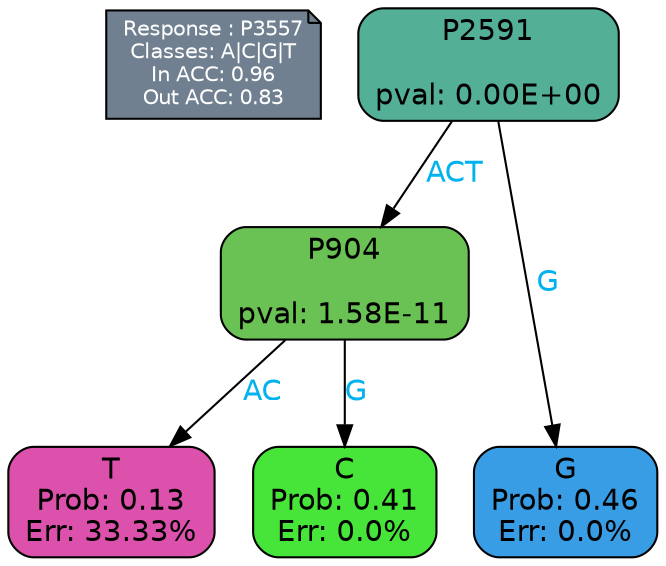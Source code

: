 digraph Tree {
node [shape=box, style="filled, rounded", color="black", fontname=helvetica] ;
graph [ranksep=equally, splines=polylines, bgcolor=transparent, dpi=600] ;
edge [fontname=helvetica] ;
LEGEND [label="Response : P3557
Classes: A|C|G|T
In ACC: 0.96
Out ACC: 0.83
",shape=note,align=left,style=filled,fillcolor="slategray",fontcolor="white",fontsize=10];1 [label="P2591

pval: 0.00E+00", fillcolor="#53b097"] ;
2 [label="P904

pval: 1.58E-11", fillcolor="#6ac154"] ;
3 [label="T
Prob: 0.13
Err: 33.33%", fillcolor="#db51ab"] ;
4 [label="C
Prob: 0.41
Err: 0.0%", fillcolor="#47e539"] ;
5 [label="G
Prob: 0.46
Err: 0.0%", fillcolor="#399de5"] ;
1 -> 2 [label="ACT",fontcolor=deepskyblue2] ;
1 -> 5 [label="G",fontcolor=deepskyblue2] ;
2 -> 3 [label="AC",fontcolor=deepskyblue2] ;
2 -> 4 [label="G",fontcolor=deepskyblue2] ;
{rank = same; 3;4;5;}{rank = same; LEGEND;1;}}